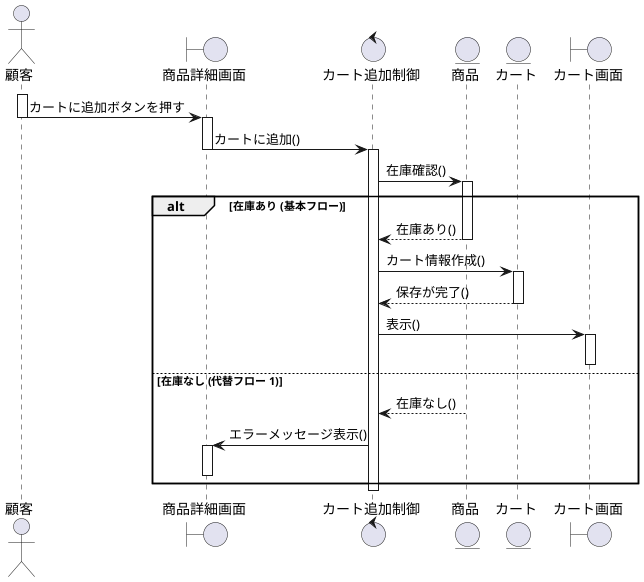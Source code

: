 @startuml カートに追加_シーケンス図_完了画面削除

actor 顧客
boundary 商品詳細画面
control カート追加制御
entity 商品
entity カート
boundary カート画面

activate 顧客
顧客 -> 商品詳細画面 : カートに追加ボタンを押す
deactivate 顧客

activate 商品詳細画面
商品詳細画面 -> カート追加制御 : カートに追加()

deactivate 商品詳細画面

activate カート追加制御
カート追加制御 -> 商品 : 在庫確認()

activate 商品
alt 在庫あり (基本フロー)
    商品 --> カート追加制御 : 在庫あり()
    deactivate 商品

    ' 基本フロー 2: カートのデータを作成
    カート追加制御 -> カート : カート情報作成()

    activate カート
    カート --> カート追加制御 : 保存が完了()
    deactivate カート

    ' 基本フロー 3 & 4: カート画面を表示 (完了メッセージは画面内で処理されると解釈)
    カート追加制御 -> カート画面 : 表示()
    
    activate カート画面
    ' 顧客への最終的な表示は画面（境界クラス）が責任を負うため、矢印を省略
    deactivate カート画面
    
else 在庫なし (代替フロー 1)
    商品 --> カート追加制御 : 在庫なし()
    deactivate 商品
    
    ' 代替フロー 1: エラーメッセージを表示
    カート追加制御 -> 商品詳細画面 : エラーメッセージ表示()
    
    activate 商品詳細画面
    ' 顧客への最終的な表示は画面（境界クラス）が責任を負うため、矢印を省略
    deactivate 商品詳細画面
end

deactivate カート追加制御

@enduml